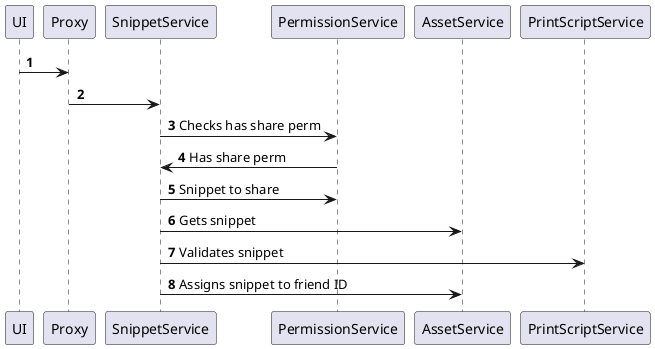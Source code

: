 @startuml
'https://plantuml.com/sequence-diagram

autonumber

UI -> Proxy
Proxy -> SnippetService

SnippetService -> PermissionService: Checks has share perm
PermissionService -> SnippetService: Has share perm
SnippetService -> PermissionService: Snippet to share
SnippetService -> AssetService: Gets snippet
SnippetService -> PrintScriptService: Validates snippet
SnippetService -> AssetService: Assigns snippet to friend ID
@enduml